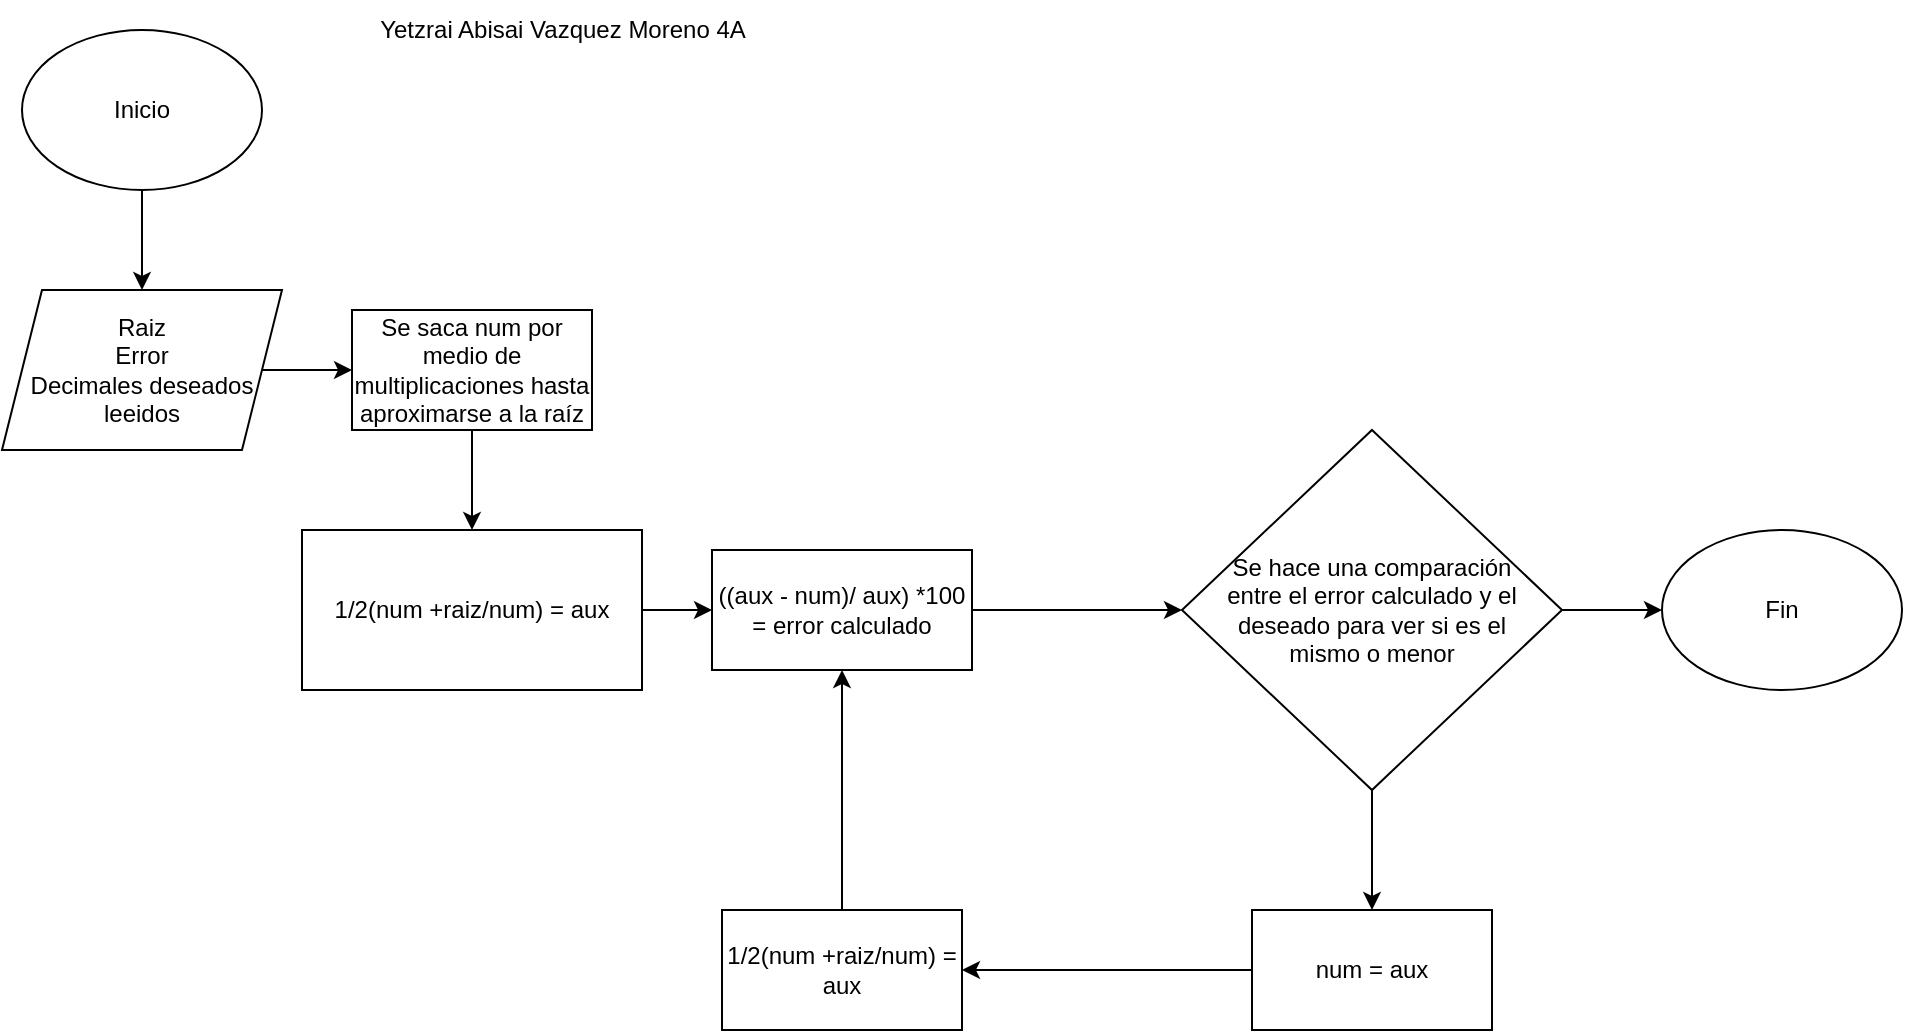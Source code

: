 <mxfile version="20.4.0" type="github">
  <diagram id="ijM1EVuEzKt1f36xZ6qT" name="Página-1">
    <mxGraphModel dx="2098" dy="966" grid="1" gridSize="10" guides="1" tooltips="1" connect="1" arrows="1" fold="1" page="1" pageScale="1" pageWidth="827" pageHeight="1169" math="0" shadow="0">
      <root>
        <mxCell id="0" />
        <mxCell id="1" parent="0" />
        <mxCell id="_9C-zm2in-doT5mdY1Q7-1" value="Inicio" style="ellipse;whiteSpace=wrap;html=1;" vertex="1" parent="1">
          <mxGeometry x="90" y="20" width="120" height="80" as="geometry" />
        </mxCell>
        <mxCell id="_9C-zm2in-doT5mdY1Q7-2" value="Raiz&lt;br&gt;Error&lt;br&gt;Decimales deseados&lt;br&gt;leeidos" style="shape=parallelogram;perimeter=parallelogramPerimeter;whiteSpace=wrap;html=1;fixedSize=1;" vertex="1" parent="1">
          <mxGeometry x="80" y="150" width="140" height="80" as="geometry" />
        </mxCell>
        <mxCell id="_9C-zm2in-doT5mdY1Q7-3" value="1/2(num +raiz/num) = aux" style="rounded=0;whiteSpace=wrap;html=1;" vertex="1" parent="1">
          <mxGeometry x="230" y="270" width="170" height="80" as="geometry" />
        </mxCell>
        <mxCell id="_9C-zm2in-doT5mdY1Q7-4" value="Se saca num por medio de multiplicaciones hasta aproximarse a la raíz" style="rounded=0;whiteSpace=wrap;html=1;" vertex="1" parent="1">
          <mxGeometry x="255" y="160" width="120" height="60" as="geometry" />
        </mxCell>
        <mxCell id="_9C-zm2in-doT5mdY1Q7-6" value="num = aux" style="rounded=0;whiteSpace=wrap;html=1;" vertex="1" parent="1">
          <mxGeometry x="705" y="460" width="120" height="60" as="geometry" />
        </mxCell>
        <mxCell id="_9C-zm2in-doT5mdY1Q7-7" value="1/2(num +raiz/num) = aux" style="rounded=0;whiteSpace=wrap;html=1;" vertex="1" parent="1">
          <mxGeometry x="440" y="460" width="120" height="60" as="geometry" />
        </mxCell>
        <mxCell id="_9C-zm2in-doT5mdY1Q7-8" value="((aux - num)/ aux) *100 = error calculado" style="rounded=0;whiteSpace=wrap;html=1;" vertex="1" parent="1">
          <mxGeometry x="435" y="280" width="130" height="60" as="geometry" />
        </mxCell>
        <mxCell id="_9C-zm2in-doT5mdY1Q7-9" value="Fin" style="ellipse;whiteSpace=wrap;html=1;" vertex="1" parent="1">
          <mxGeometry x="910" y="270" width="120" height="80" as="geometry" />
        </mxCell>
        <mxCell id="_9C-zm2in-doT5mdY1Q7-10" value="Se hace una comparación &lt;br&gt;entre el error calculado y el deseado para ver si es el &lt;br&gt;mismo o menor" style="rhombus;whiteSpace=wrap;html=1;" vertex="1" parent="1">
          <mxGeometry x="670" y="220" width="190" height="180" as="geometry" />
        </mxCell>
        <mxCell id="_9C-zm2in-doT5mdY1Q7-11" value="Yetzrai Abisai Vazquez Moreno 4A" style="text;html=1;align=center;verticalAlign=middle;resizable=0;points=[];autosize=1;strokeColor=none;fillColor=none;" vertex="1" parent="1">
          <mxGeometry x="255" y="5" width="210" height="30" as="geometry" />
        </mxCell>
        <mxCell id="_9C-zm2in-doT5mdY1Q7-12" value="" style="endArrow=classic;html=1;rounded=0;" edge="1" parent="1" source="_9C-zm2in-doT5mdY1Q7-1" target="_9C-zm2in-doT5mdY1Q7-2">
          <mxGeometry width="50" height="50" relative="1" as="geometry">
            <mxPoint x="320" y="210" as="sourcePoint" />
            <mxPoint x="370" y="160" as="targetPoint" />
          </mxGeometry>
        </mxCell>
        <mxCell id="_9C-zm2in-doT5mdY1Q7-14" value="" style="endArrow=classic;html=1;rounded=0;" edge="1" parent="1" source="_9C-zm2in-doT5mdY1Q7-2" target="_9C-zm2in-doT5mdY1Q7-4">
          <mxGeometry width="50" height="50" relative="1" as="geometry">
            <mxPoint x="320" y="210" as="sourcePoint" />
            <mxPoint x="370" y="160" as="targetPoint" />
          </mxGeometry>
        </mxCell>
        <mxCell id="_9C-zm2in-doT5mdY1Q7-15" value="" style="endArrow=classic;html=1;rounded=0;" edge="1" parent="1" source="_9C-zm2in-doT5mdY1Q7-4" target="_9C-zm2in-doT5mdY1Q7-3">
          <mxGeometry width="50" height="50" relative="1" as="geometry">
            <mxPoint x="560" y="250" as="sourcePoint" />
            <mxPoint x="610" y="200" as="targetPoint" />
          </mxGeometry>
        </mxCell>
        <mxCell id="_9C-zm2in-doT5mdY1Q7-16" value="" style="endArrow=classic;html=1;rounded=0;" edge="1" parent="1" source="_9C-zm2in-doT5mdY1Q7-3" target="_9C-zm2in-doT5mdY1Q7-8">
          <mxGeometry width="50" height="50" relative="1" as="geometry">
            <mxPoint x="560" y="250" as="sourcePoint" />
            <mxPoint x="610" y="200" as="targetPoint" />
          </mxGeometry>
        </mxCell>
        <mxCell id="_9C-zm2in-doT5mdY1Q7-17" value="" style="endArrow=classic;html=1;rounded=0;" edge="1" parent="1" source="_9C-zm2in-doT5mdY1Q7-8" target="_9C-zm2in-doT5mdY1Q7-10">
          <mxGeometry width="50" height="50" relative="1" as="geometry">
            <mxPoint x="560" y="350" as="sourcePoint" />
            <mxPoint x="610" y="300" as="targetPoint" />
          </mxGeometry>
        </mxCell>
        <mxCell id="_9C-zm2in-doT5mdY1Q7-18" value="" style="endArrow=classic;html=1;rounded=0;" edge="1" parent="1" source="_9C-zm2in-doT5mdY1Q7-10" target="_9C-zm2in-doT5mdY1Q7-9">
          <mxGeometry width="50" height="50" relative="1" as="geometry">
            <mxPoint x="560" y="350" as="sourcePoint" />
            <mxPoint x="610" y="300" as="targetPoint" />
          </mxGeometry>
        </mxCell>
        <mxCell id="_9C-zm2in-doT5mdY1Q7-19" value="" style="endArrow=classic;html=1;rounded=0;" edge="1" parent="1" source="_9C-zm2in-doT5mdY1Q7-10" target="_9C-zm2in-doT5mdY1Q7-6">
          <mxGeometry width="50" height="50" relative="1" as="geometry">
            <mxPoint x="560" y="350" as="sourcePoint" />
            <mxPoint x="610" y="300" as="targetPoint" />
          </mxGeometry>
        </mxCell>
        <mxCell id="_9C-zm2in-doT5mdY1Q7-20" value="" style="endArrow=classic;html=1;rounded=0;" edge="1" parent="1" source="_9C-zm2in-doT5mdY1Q7-6" target="_9C-zm2in-doT5mdY1Q7-7">
          <mxGeometry width="50" height="50" relative="1" as="geometry">
            <mxPoint x="560" y="350" as="sourcePoint" />
            <mxPoint x="610" y="300" as="targetPoint" />
          </mxGeometry>
        </mxCell>
        <mxCell id="_9C-zm2in-doT5mdY1Q7-21" value="" style="endArrow=classic;html=1;rounded=0;" edge="1" parent="1" source="_9C-zm2in-doT5mdY1Q7-7" target="_9C-zm2in-doT5mdY1Q7-8">
          <mxGeometry width="50" height="50" relative="1" as="geometry">
            <mxPoint x="690" y="350" as="sourcePoint" />
            <mxPoint x="740" y="300" as="targetPoint" />
          </mxGeometry>
        </mxCell>
      </root>
    </mxGraphModel>
  </diagram>
</mxfile>
